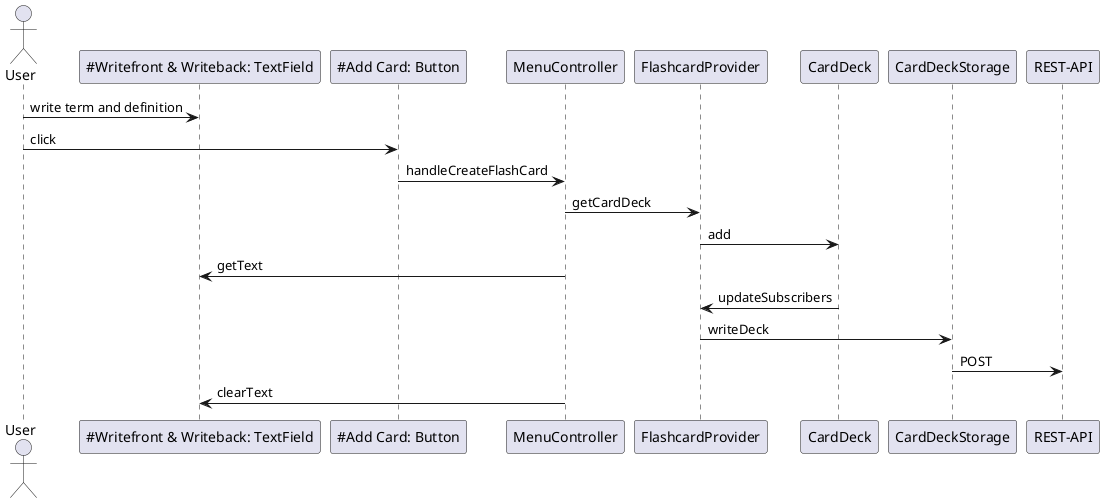 @startuml
actor User
User -> "~#Writefront & Writeback: TextField" : write term and definition
User -> "~#Add Card: Button" as newTodoItemButton: click
newTodoItemButton -> MenuController : handleCreateFlashCard
MenuController -> FlashcardProvider: getCardDeck
FlashcardProvider -> CardDeck: add
MenuController-> "~#Writefront & Writeback: TextField" : getText
CardDeck-> FlashcardProvider : updateSubscribers
FlashcardProvider -> CardDeckStorage: writeDeck
CardDeckStorage -> "REST-API": POST
MenuController-> "~#Writefront & Writeback: TextField" : clearText
@enduml